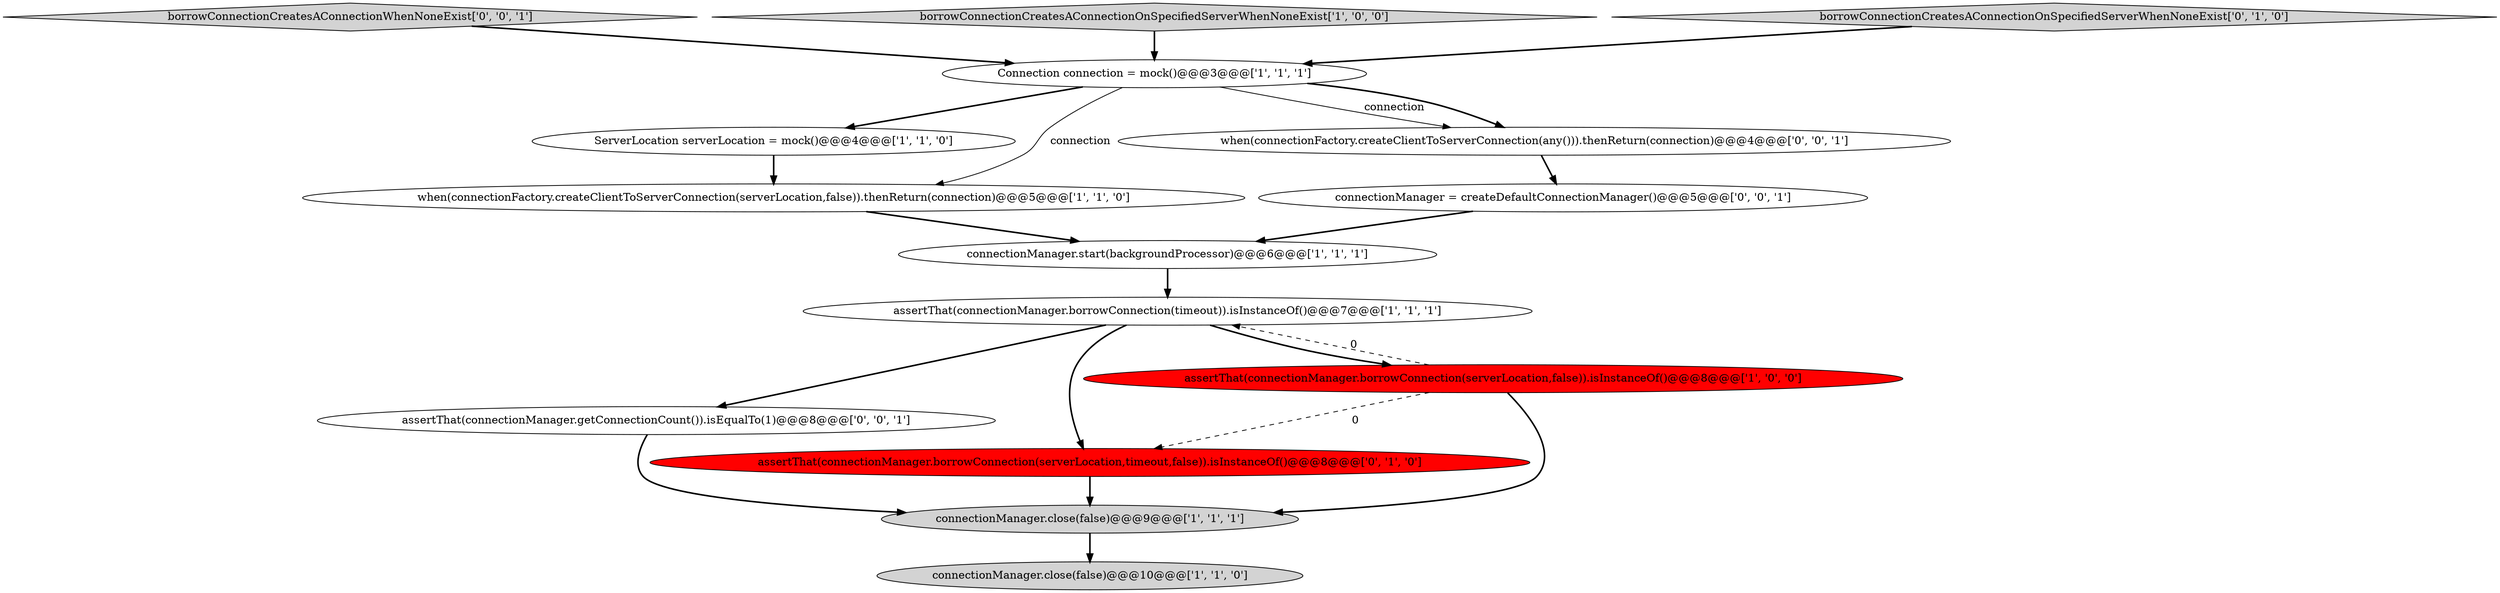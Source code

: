 digraph {
11 [style = filled, label = "borrowConnectionCreatesAConnectionWhenNoneExist['0', '0', '1']", fillcolor = lightgray, shape = diamond image = "AAA0AAABBB3BBB"];
12 [style = filled, label = "connectionManager = createDefaultConnectionManager()@@@5@@@['0', '0', '1']", fillcolor = white, shape = ellipse image = "AAA0AAABBB3BBB"];
7 [style = filled, label = "ServerLocation serverLocation = mock()@@@4@@@['1', '1', '0']", fillcolor = white, shape = ellipse image = "AAA0AAABBB1BBB"];
14 [style = filled, label = "when(connectionFactory.createClientToServerConnection(any())).thenReturn(connection)@@@4@@@['0', '0', '1']", fillcolor = white, shape = ellipse image = "AAA0AAABBB3BBB"];
6 [style = filled, label = "connectionManager.close(false)@@@9@@@['1', '1', '1']", fillcolor = lightgray, shape = ellipse image = "AAA0AAABBB1BBB"];
0 [style = filled, label = "when(connectionFactory.createClientToServerConnection(serverLocation,false)).thenReturn(connection)@@@5@@@['1', '1', '0']", fillcolor = white, shape = ellipse image = "AAA0AAABBB1BBB"];
2 [style = filled, label = "Connection connection = mock()@@@3@@@['1', '1', '1']", fillcolor = white, shape = ellipse image = "AAA0AAABBB1BBB"];
5 [style = filled, label = "connectionManager.close(false)@@@10@@@['1', '1', '0']", fillcolor = lightgray, shape = ellipse image = "AAA0AAABBB1BBB"];
13 [style = filled, label = "assertThat(connectionManager.getConnectionCount()).isEqualTo(1)@@@8@@@['0', '0', '1']", fillcolor = white, shape = ellipse image = "AAA0AAABBB3BBB"];
8 [style = filled, label = "borrowConnectionCreatesAConnectionOnSpecifiedServerWhenNoneExist['1', '0', '0']", fillcolor = lightgray, shape = diamond image = "AAA0AAABBB1BBB"];
4 [style = filled, label = "connectionManager.start(backgroundProcessor)@@@6@@@['1', '1', '1']", fillcolor = white, shape = ellipse image = "AAA0AAABBB1BBB"];
10 [style = filled, label = "borrowConnectionCreatesAConnectionOnSpecifiedServerWhenNoneExist['0', '1', '0']", fillcolor = lightgray, shape = diamond image = "AAA0AAABBB2BBB"];
9 [style = filled, label = "assertThat(connectionManager.borrowConnection(serverLocation,timeout,false)).isInstanceOf()@@@8@@@['0', '1', '0']", fillcolor = red, shape = ellipse image = "AAA1AAABBB2BBB"];
3 [style = filled, label = "assertThat(connectionManager.borrowConnection(timeout)).isInstanceOf()@@@7@@@['1', '1', '1']", fillcolor = white, shape = ellipse image = "AAA0AAABBB1BBB"];
1 [style = filled, label = "assertThat(connectionManager.borrowConnection(serverLocation,false)).isInstanceOf()@@@8@@@['1', '0', '0']", fillcolor = red, shape = ellipse image = "AAA1AAABBB1BBB"];
4->3 [style = bold, label=""];
1->3 [style = dashed, label="0"];
3->1 [style = bold, label=""];
2->14 [style = solid, label="connection"];
1->9 [style = dashed, label="0"];
7->0 [style = bold, label=""];
11->2 [style = bold, label=""];
9->6 [style = bold, label=""];
3->9 [style = bold, label=""];
6->5 [style = bold, label=""];
1->6 [style = bold, label=""];
8->2 [style = bold, label=""];
12->4 [style = bold, label=""];
0->4 [style = bold, label=""];
14->12 [style = bold, label=""];
2->14 [style = bold, label=""];
3->13 [style = bold, label=""];
10->2 [style = bold, label=""];
2->0 [style = solid, label="connection"];
2->7 [style = bold, label=""];
13->6 [style = bold, label=""];
}
